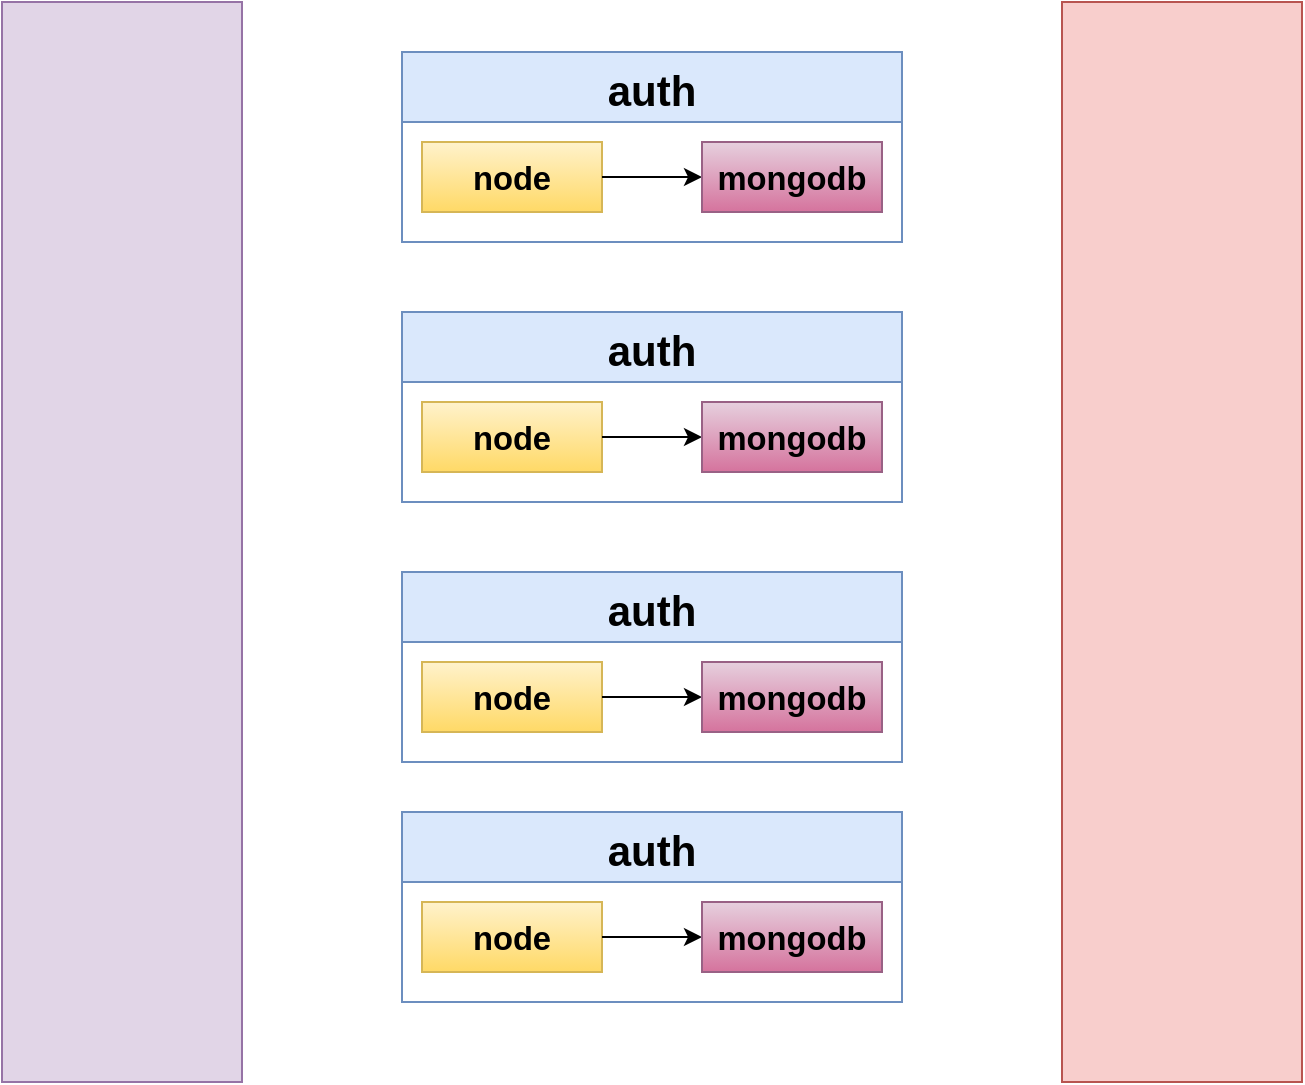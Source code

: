 <mxfile version="17.4.4" type="github">
  <diagram name="Page-1" id="5d7acffa-a066-3a61-03fe-96351882024d">
    <mxGraphModel dx="1021" dy="548" grid="1" gridSize="10" guides="1" tooltips="1" connect="1" arrows="1" fold="1" page="1" pageScale="1" pageWidth="1100" pageHeight="850" background="#ffffff" math="0" shadow="0">
      <root>
        <mxCell id="0" />
        <mxCell id="1" parent="0" />
        <mxCell id="ARuOVk7Q3wwpbp2ctb0l-2" value="" style="rounded=0;whiteSpace=wrap;html=1;fillColor=#e1d5e7;strokeColor=#9673a6;" vertex="1" parent="1">
          <mxGeometry x="360" y="155" width="120" height="540" as="geometry" />
        </mxCell>
        <mxCell id="ARuOVk7Q3wwpbp2ctb0l-3" value="" style="rounded=0;whiteSpace=wrap;html=1;fillColor=#f8cecc;strokeColor=#b85450;" vertex="1" parent="1">
          <mxGeometry x="890" y="155" width="120" height="540" as="geometry" />
        </mxCell>
        <mxCell id="ARuOVk7Q3wwpbp2ctb0l-4" value="auth" style="swimlane;startSize=35;fontSize=21;fillColor=#dae8fc;strokeColor=#6c8ebf;" vertex="1" parent="1">
          <mxGeometry x="560" y="180" width="250" height="95" as="geometry" />
        </mxCell>
        <mxCell id="ARuOVk7Q3wwpbp2ctb0l-5" value="&lt;h3&gt;node&lt;/h3&gt;" style="rounded=0;whiteSpace=wrap;html=1;fontSize=14;fillColor=#fff2cc;gradientColor=#ffd966;strokeColor=#d6b656;" vertex="1" parent="ARuOVk7Q3wwpbp2ctb0l-4">
          <mxGeometry x="10" y="45" width="90" height="35" as="geometry" />
        </mxCell>
        <mxCell id="ARuOVk7Q3wwpbp2ctb0l-11" value="" style="edgeStyle=orthogonalEdgeStyle;rounded=0;orthogonalLoop=1;jettySize=auto;html=1;fontSize=21;startArrow=classic;startFill=1;endArrow=none;endFill=0;" edge="1" parent="ARuOVk7Q3wwpbp2ctb0l-4" source="ARuOVk7Q3wwpbp2ctb0l-6" target="ARuOVk7Q3wwpbp2ctb0l-5">
          <mxGeometry relative="1" as="geometry" />
        </mxCell>
        <mxCell id="ARuOVk7Q3wwpbp2ctb0l-6" value="&lt;h3&gt;mongodb&lt;/h3&gt;" style="rounded=0;whiteSpace=wrap;html=1;fontSize=14;fillColor=#e6d0de;gradientColor=#d5739d;strokeColor=#996185;" vertex="1" parent="ARuOVk7Q3wwpbp2ctb0l-4">
          <mxGeometry x="150" y="45" width="90" height="35" as="geometry" />
        </mxCell>
        <mxCell id="ARuOVk7Q3wwpbp2ctb0l-14" value="auth" style="swimlane;startSize=35;fontSize=21;fillColor=#dae8fc;strokeColor=#6c8ebf;" vertex="1" parent="1">
          <mxGeometry x="560" y="310" width="250" height="95" as="geometry" />
        </mxCell>
        <mxCell id="ARuOVk7Q3wwpbp2ctb0l-15" value="&lt;h3&gt;node&lt;/h3&gt;" style="rounded=0;whiteSpace=wrap;html=1;fontSize=14;fillColor=#fff2cc;gradientColor=#ffd966;strokeColor=#d6b656;" vertex="1" parent="ARuOVk7Q3wwpbp2ctb0l-14">
          <mxGeometry x="10" y="45" width="90" height="35" as="geometry" />
        </mxCell>
        <mxCell id="ARuOVk7Q3wwpbp2ctb0l-16" value="" style="edgeStyle=orthogonalEdgeStyle;rounded=0;orthogonalLoop=1;jettySize=auto;html=1;fontSize=21;startArrow=classic;startFill=1;endArrow=none;endFill=0;" edge="1" parent="ARuOVk7Q3wwpbp2ctb0l-14" source="ARuOVk7Q3wwpbp2ctb0l-17" target="ARuOVk7Q3wwpbp2ctb0l-15">
          <mxGeometry relative="1" as="geometry" />
        </mxCell>
        <mxCell id="ARuOVk7Q3wwpbp2ctb0l-17" value="&lt;h3&gt;mongodb&lt;/h3&gt;" style="rounded=0;whiteSpace=wrap;html=1;fontSize=14;fillColor=#e6d0de;gradientColor=#d5739d;strokeColor=#996185;" vertex="1" parent="ARuOVk7Q3wwpbp2ctb0l-14">
          <mxGeometry x="150" y="45" width="90" height="35" as="geometry" />
        </mxCell>
        <mxCell id="ARuOVk7Q3wwpbp2ctb0l-18" value="auth" style="swimlane;startSize=35;fontSize=21;fillColor=#dae8fc;strokeColor=#6c8ebf;" vertex="1" parent="1">
          <mxGeometry x="560" y="440" width="250" height="95" as="geometry" />
        </mxCell>
        <mxCell id="ARuOVk7Q3wwpbp2ctb0l-19" value="&lt;h3&gt;node&lt;/h3&gt;" style="rounded=0;whiteSpace=wrap;html=1;fontSize=14;fillColor=#fff2cc;gradientColor=#ffd966;strokeColor=#d6b656;" vertex="1" parent="ARuOVk7Q3wwpbp2ctb0l-18">
          <mxGeometry x="10" y="45" width="90" height="35" as="geometry" />
        </mxCell>
        <mxCell id="ARuOVk7Q3wwpbp2ctb0l-20" value="" style="edgeStyle=orthogonalEdgeStyle;rounded=0;orthogonalLoop=1;jettySize=auto;html=1;fontSize=21;startArrow=classic;startFill=1;endArrow=none;endFill=0;" edge="1" parent="ARuOVk7Q3wwpbp2ctb0l-18" source="ARuOVk7Q3wwpbp2ctb0l-21" target="ARuOVk7Q3wwpbp2ctb0l-19">
          <mxGeometry relative="1" as="geometry" />
        </mxCell>
        <mxCell id="ARuOVk7Q3wwpbp2ctb0l-21" value="&lt;h3&gt;mongodb&lt;/h3&gt;" style="rounded=0;whiteSpace=wrap;html=1;fontSize=14;fillColor=#e6d0de;gradientColor=#d5739d;strokeColor=#996185;" vertex="1" parent="ARuOVk7Q3wwpbp2ctb0l-18">
          <mxGeometry x="150" y="45" width="90" height="35" as="geometry" />
        </mxCell>
        <mxCell id="ARuOVk7Q3wwpbp2ctb0l-22" value="auth" style="swimlane;startSize=35;fontSize=21;fillColor=#dae8fc;strokeColor=#6c8ebf;" vertex="1" parent="1">
          <mxGeometry x="560" y="560" width="250" height="95" as="geometry" />
        </mxCell>
        <mxCell id="ARuOVk7Q3wwpbp2ctb0l-23" value="&lt;h3&gt;node&lt;/h3&gt;" style="rounded=0;whiteSpace=wrap;html=1;fontSize=14;fillColor=#fff2cc;gradientColor=#ffd966;strokeColor=#d6b656;" vertex="1" parent="ARuOVk7Q3wwpbp2ctb0l-22">
          <mxGeometry x="10" y="45" width="90" height="35" as="geometry" />
        </mxCell>
        <mxCell id="ARuOVk7Q3wwpbp2ctb0l-24" value="" style="edgeStyle=orthogonalEdgeStyle;rounded=0;orthogonalLoop=1;jettySize=auto;html=1;fontSize=21;startArrow=classic;startFill=1;endArrow=none;endFill=0;" edge="1" parent="ARuOVk7Q3wwpbp2ctb0l-22" source="ARuOVk7Q3wwpbp2ctb0l-25" target="ARuOVk7Q3wwpbp2ctb0l-23">
          <mxGeometry relative="1" as="geometry" />
        </mxCell>
        <mxCell id="ARuOVk7Q3wwpbp2ctb0l-25" value="&lt;h3&gt;mongodb&lt;/h3&gt;" style="rounded=0;whiteSpace=wrap;html=1;fontSize=14;fillColor=#e6d0de;gradientColor=#d5739d;strokeColor=#996185;" vertex="1" parent="ARuOVk7Q3wwpbp2ctb0l-22">
          <mxGeometry x="150" y="45" width="90" height="35" as="geometry" />
        </mxCell>
      </root>
    </mxGraphModel>
  </diagram>
</mxfile>
